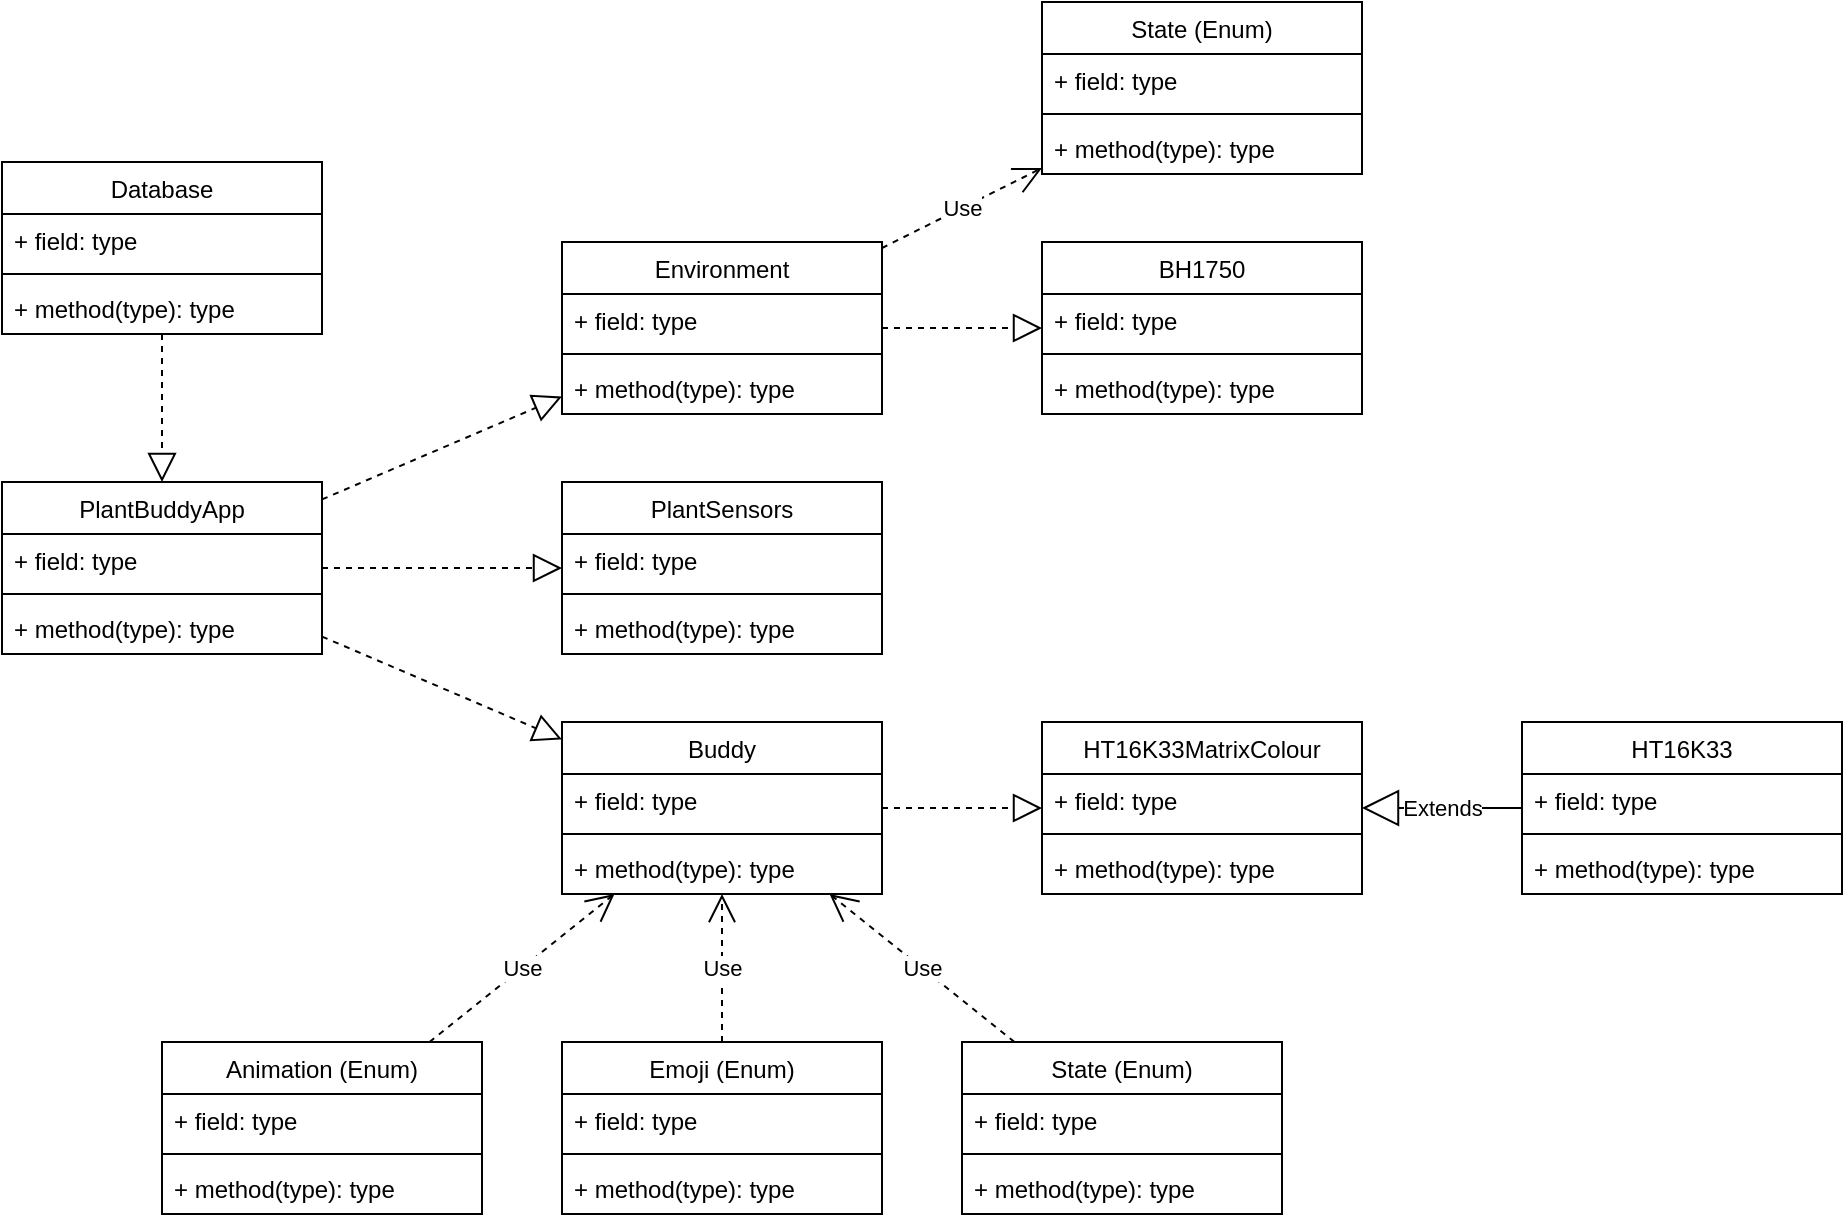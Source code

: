 <mxfile version="20.7.4" type="device"><diagram id="yFlj3Vf1Wk2NI6s_rrs1" name="Class Diagramm"><mxGraphModel dx="993" dy="1465" grid="1" gridSize="10" guides="1" tooltips="1" connect="1" arrows="1" fold="1" page="1" pageScale="1" pageWidth="1169" pageHeight="827" math="0" shadow="0"><root><mxCell id="0"/><mxCell id="1" parent="0"/><mxCell id="oRdl615JqrJiPROT5qjs-1" value="BH1750" style="swimlane;fontStyle=0;align=center;verticalAlign=top;childLayout=stackLayout;horizontal=1;startSize=26;horizontalStack=0;resizeParent=1;resizeParentMax=0;resizeLast=0;collapsible=1;marginBottom=0;" vertex="1" parent="1"><mxGeometry x="600" y="160" width="160" height="86" as="geometry"/></mxCell><mxCell id="oRdl615JqrJiPROT5qjs-2" value="+ field: type" style="text;strokeColor=none;fillColor=none;align=left;verticalAlign=top;spacingLeft=4;spacingRight=4;overflow=hidden;rotatable=0;points=[[0,0.5],[1,0.5]];portConstraint=eastwest;" vertex="1" parent="oRdl615JqrJiPROT5qjs-1"><mxGeometry y="26" width="160" height="26" as="geometry"/></mxCell><mxCell id="oRdl615JqrJiPROT5qjs-3" value="" style="line;strokeWidth=1;fillColor=none;align=left;verticalAlign=middle;spacingTop=-1;spacingLeft=3;spacingRight=3;rotatable=0;labelPosition=right;points=[];portConstraint=eastwest;strokeColor=inherit;" vertex="1" parent="oRdl615JqrJiPROT5qjs-1"><mxGeometry y="52" width="160" height="8" as="geometry"/></mxCell><mxCell id="oRdl615JqrJiPROT5qjs-4" value="+ method(type): type" style="text;strokeColor=none;fillColor=none;align=left;verticalAlign=top;spacingLeft=4;spacingRight=4;overflow=hidden;rotatable=0;points=[[0,0.5],[1,0.5]];portConstraint=eastwest;" vertex="1" parent="oRdl615JqrJiPROT5qjs-1"><mxGeometry y="60" width="160" height="26" as="geometry"/></mxCell><mxCell id="oRdl615JqrJiPROT5qjs-5" value="Buddy" style="swimlane;fontStyle=0;align=center;verticalAlign=top;childLayout=stackLayout;horizontal=1;startSize=26;horizontalStack=0;resizeParent=1;resizeParentMax=0;resizeLast=0;collapsible=1;marginBottom=0;" vertex="1" parent="1"><mxGeometry x="360" y="400" width="160" height="86" as="geometry"/></mxCell><mxCell id="oRdl615JqrJiPROT5qjs-6" value="+ field: type" style="text;strokeColor=none;fillColor=none;align=left;verticalAlign=top;spacingLeft=4;spacingRight=4;overflow=hidden;rotatable=0;points=[[0,0.5],[1,0.5]];portConstraint=eastwest;" vertex="1" parent="oRdl615JqrJiPROT5qjs-5"><mxGeometry y="26" width="160" height="26" as="geometry"/></mxCell><mxCell id="oRdl615JqrJiPROT5qjs-7" value="" style="line;strokeWidth=1;fillColor=none;align=left;verticalAlign=middle;spacingTop=-1;spacingLeft=3;spacingRight=3;rotatable=0;labelPosition=right;points=[];portConstraint=eastwest;strokeColor=inherit;" vertex="1" parent="oRdl615JqrJiPROT5qjs-5"><mxGeometry y="52" width="160" height="8" as="geometry"/></mxCell><mxCell id="oRdl615JqrJiPROT5qjs-8" value="+ method(type): type" style="text;strokeColor=none;fillColor=none;align=left;verticalAlign=top;spacingLeft=4;spacingRight=4;overflow=hidden;rotatable=0;points=[[0,0.5],[1,0.5]];portConstraint=eastwest;" vertex="1" parent="oRdl615JqrJiPROT5qjs-5"><mxGeometry y="60" width="160" height="26" as="geometry"/></mxCell><mxCell id="oRdl615JqrJiPROT5qjs-9" value="State (Enum)" style="swimlane;fontStyle=0;align=center;verticalAlign=top;childLayout=stackLayout;horizontal=1;startSize=26;horizontalStack=0;resizeParent=1;resizeParentMax=0;resizeLast=0;collapsible=1;marginBottom=0;" vertex="1" parent="1"><mxGeometry x="560" y="560" width="160" height="86" as="geometry"/></mxCell><mxCell id="oRdl615JqrJiPROT5qjs-10" value="+ field: type" style="text;strokeColor=none;fillColor=none;align=left;verticalAlign=top;spacingLeft=4;spacingRight=4;overflow=hidden;rotatable=0;points=[[0,0.5],[1,0.5]];portConstraint=eastwest;" vertex="1" parent="oRdl615JqrJiPROT5qjs-9"><mxGeometry y="26" width="160" height="26" as="geometry"/></mxCell><mxCell id="oRdl615JqrJiPROT5qjs-11" value="" style="line;strokeWidth=1;fillColor=none;align=left;verticalAlign=middle;spacingTop=-1;spacingLeft=3;spacingRight=3;rotatable=0;labelPosition=right;points=[];portConstraint=eastwest;strokeColor=inherit;" vertex="1" parent="oRdl615JqrJiPROT5qjs-9"><mxGeometry y="52" width="160" height="8" as="geometry"/></mxCell><mxCell id="oRdl615JqrJiPROT5qjs-12" value="+ method(type): type" style="text;strokeColor=none;fillColor=none;align=left;verticalAlign=top;spacingLeft=4;spacingRight=4;overflow=hidden;rotatable=0;points=[[0,0.5],[1,0.5]];portConstraint=eastwest;" vertex="1" parent="oRdl615JqrJiPROT5qjs-9"><mxGeometry y="60" width="160" height="26" as="geometry"/></mxCell><mxCell id="oRdl615JqrJiPROT5qjs-14" value="Emoji (Enum)" style="swimlane;fontStyle=0;align=center;verticalAlign=top;childLayout=stackLayout;horizontal=1;startSize=26;horizontalStack=0;resizeParent=1;resizeParentMax=0;resizeLast=0;collapsible=1;marginBottom=0;" vertex="1" parent="1"><mxGeometry x="360" y="560" width="160" height="86" as="geometry"/></mxCell><mxCell id="oRdl615JqrJiPROT5qjs-15" value="+ field: type" style="text;strokeColor=none;fillColor=none;align=left;verticalAlign=top;spacingLeft=4;spacingRight=4;overflow=hidden;rotatable=0;points=[[0,0.5],[1,0.5]];portConstraint=eastwest;" vertex="1" parent="oRdl615JqrJiPROT5qjs-14"><mxGeometry y="26" width="160" height="26" as="geometry"/></mxCell><mxCell id="oRdl615JqrJiPROT5qjs-16" value="" style="line;strokeWidth=1;fillColor=none;align=left;verticalAlign=middle;spacingTop=-1;spacingLeft=3;spacingRight=3;rotatable=0;labelPosition=right;points=[];portConstraint=eastwest;strokeColor=inherit;" vertex="1" parent="oRdl615JqrJiPROT5qjs-14"><mxGeometry y="52" width="160" height="8" as="geometry"/></mxCell><mxCell id="oRdl615JqrJiPROT5qjs-17" value="+ method(type): type" style="text;strokeColor=none;fillColor=none;align=left;verticalAlign=top;spacingLeft=4;spacingRight=4;overflow=hidden;rotatable=0;points=[[0,0.5],[1,0.5]];portConstraint=eastwest;" vertex="1" parent="oRdl615JqrJiPROT5qjs-14"><mxGeometry y="60" width="160" height="26" as="geometry"/></mxCell><mxCell id="oRdl615JqrJiPROT5qjs-18" value="Animation (Enum)" style="swimlane;fontStyle=0;align=center;verticalAlign=top;childLayout=stackLayout;horizontal=1;startSize=26;horizontalStack=0;resizeParent=1;resizeParentMax=0;resizeLast=0;collapsible=1;marginBottom=0;" vertex="1" parent="1"><mxGeometry x="160" y="560" width="160" height="86" as="geometry"/></mxCell><mxCell id="oRdl615JqrJiPROT5qjs-19" value="+ field: type" style="text;strokeColor=none;fillColor=none;align=left;verticalAlign=top;spacingLeft=4;spacingRight=4;overflow=hidden;rotatable=0;points=[[0,0.5],[1,0.5]];portConstraint=eastwest;" vertex="1" parent="oRdl615JqrJiPROT5qjs-18"><mxGeometry y="26" width="160" height="26" as="geometry"/></mxCell><mxCell id="oRdl615JqrJiPROT5qjs-20" value="" style="line;strokeWidth=1;fillColor=none;align=left;verticalAlign=middle;spacingTop=-1;spacingLeft=3;spacingRight=3;rotatable=0;labelPosition=right;points=[];portConstraint=eastwest;strokeColor=inherit;" vertex="1" parent="oRdl615JqrJiPROT5qjs-18"><mxGeometry y="52" width="160" height="8" as="geometry"/></mxCell><mxCell id="oRdl615JqrJiPROT5qjs-21" value="+ method(type): type" style="text;strokeColor=none;fillColor=none;align=left;verticalAlign=top;spacingLeft=4;spacingRight=4;overflow=hidden;rotatable=0;points=[[0,0.5],[1,0.5]];portConstraint=eastwest;" vertex="1" parent="oRdl615JqrJiPROT5qjs-18"><mxGeometry y="60" width="160" height="26" as="geometry"/></mxCell><mxCell id="oRdl615JqrJiPROT5qjs-22" value="Database" style="swimlane;fontStyle=0;align=center;verticalAlign=top;childLayout=stackLayout;horizontal=1;startSize=26;horizontalStack=0;resizeParent=1;resizeParentMax=0;resizeLast=0;collapsible=1;marginBottom=0;" vertex="1" parent="1"><mxGeometry x="80" y="120" width="160" height="86" as="geometry"/></mxCell><mxCell id="oRdl615JqrJiPROT5qjs-23" value="+ field: type" style="text;strokeColor=none;fillColor=none;align=left;verticalAlign=top;spacingLeft=4;spacingRight=4;overflow=hidden;rotatable=0;points=[[0,0.5],[1,0.5]];portConstraint=eastwest;" vertex="1" parent="oRdl615JqrJiPROT5qjs-22"><mxGeometry y="26" width="160" height="26" as="geometry"/></mxCell><mxCell id="oRdl615JqrJiPROT5qjs-24" value="" style="line;strokeWidth=1;fillColor=none;align=left;verticalAlign=middle;spacingTop=-1;spacingLeft=3;spacingRight=3;rotatable=0;labelPosition=right;points=[];portConstraint=eastwest;strokeColor=inherit;" vertex="1" parent="oRdl615JqrJiPROT5qjs-22"><mxGeometry y="52" width="160" height="8" as="geometry"/></mxCell><mxCell id="oRdl615JqrJiPROT5qjs-25" value="+ method(type): type" style="text;strokeColor=none;fillColor=none;align=left;verticalAlign=top;spacingLeft=4;spacingRight=4;overflow=hidden;rotatable=0;points=[[0,0.5],[1,0.5]];portConstraint=eastwest;" vertex="1" parent="oRdl615JqrJiPROT5qjs-22"><mxGeometry y="60" width="160" height="26" as="geometry"/></mxCell><mxCell id="oRdl615JqrJiPROT5qjs-26" value="Environment" style="swimlane;fontStyle=0;align=center;verticalAlign=top;childLayout=stackLayout;horizontal=1;startSize=26;horizontalStack=0;resizeParent=1;resizeParentMax=0;resizeLast=0;collapsible=1;marginBottom=0;" vertex="1" parent="1"><mxGeometry x="360" y="160" width="160" height="86" as="geometry"/></mxCell><mxCell id="oRdl615JqrJiPROT5qjs-27" value="+ field: type" style="text;strokeColor=none;fillColor=none;align=left;verticalAlign=top;spacingLeft=4;spacingRight=4;overflow=hidden;rotatable=0;points=[[0,0.5],[1,0.5]];portConstraint=eastwest;" vertex="1" parent="oRdl615JqrJiPROT5qjs-26"><mxGeometry y="26" width="160" height="26" as="geometry"/></mxCell><mxCell id="oRdl615JqrJiPROT5qjs-28" value="" style="line;strokeWidth=1;fillColor=none;align=left;verticalAlign=middle;spacingTop=-1;spacingLeft=3;spacingRight=3;rotatable=0;labelPosition=right;points=[];portConstraint=eastwest;strokeColor=inherit;" vertex="1" parent="oRdl615JqrJiPROT5qjs-26"><mxGeometry y="52" width="160" height="8" as="geometry"/></mxCell><mxCell id="oRdl615JqrJiPROT5qjs-29" value="+ method(type): type" style="text;strokeColor=none;fillColor=none;align=left;verticalAlign=top;spacingLeft=4;spacingRight=4;overflow=hidden;rotatable=0;points=[[0,0.5],[1,0.5]];portConstraint=eastwest;" vertex="1" parent="oRdl615JqrJiPROT5qjs-26"><mxGeometry y="60" width="160" height="26" as="geometry"/></mxCell><mxCell id="oRdl615JqrJiPROT5qjs-30" value="State (Enum)" style="swimlane;fontStyle=0;align=center;verticalAlign=top;childLayout=stackLayout;horizontal=1;startSize=26;horizontalStack=0;resizeParent=1;resizeParentMax=0;resizeLast=0;collapsible=1;marginBottom=0;" vertex="1" parent="1"><mxGeometry x="600" y="40" width="160" height="86" as="geometry"/></mxCell><mxCell id="oRdl615JqrJiPROT5qjs-31" value="+ field: type" style="text;strokeColor=none;fillColor=none;align=left;verticalAlign=top;spacingLeft=4;spacingRight=4;overflow=hidden;rotatable=0;points=[[0,0.5],[1,0.5]];portConstraint=eastwest;" vertex="1" parent="oRdl615JqrJiPROT5qjs-30"><mxGeometry y="26" width="160" height="26" as="geometry"/></mxCell><mxCell id="oRdl615JqrJiPROT5qjs-32" value="" style="line;strokeWidth=1;fillColor=none;align=left;verticalAlign=middle;spacingTop=-1;spacingLeft=3;spacingRight=3;rotatable=0;labelPosition=right;points=[];portConstraint=eastwest;strokeColor=inherit;" vertex="1" parent="oRdl615JqrJiPROT5qjs-30"><mxGeometry y="52" width="160" height="8" as="geometry"/></mxCell><mxCell id="oRdl615JqrJiPROT5qjs-33" value="+ method(type): type" style="text;strokeColor=none;fillColor=none;align=left;verticalAlign=top;spacingLeft=4;spacingRight=4;overflow=hidden;rotatable=0;points=[[0,0.5],[1,0.5]];portConstraint=eastwest;" vertex="1" parent="oRdl615JqrJiPROT5qjs-30"><mxGeometry y="60" width="160" height="26" as="geometry"/></mxCell><mxCell id="oRdl615JqrJiPROT5qjs-34" value="HT16K33" style="swimlane;fontStyle=0;align=center;verticalAlign=top;childLayout=stackLayout;horizontal=1;startSize=26;horizontalStack=0;resizeParent=1;resizeParentMax=0;resizeLast=0;collapsible=1;marginBottom=0;" vertex="1" parent="1"><mxGeometry x="840" y="400" width="160" height="86" as="geometry"/></mxCell><mxCell id="oRdl615JqrJiPROT5qjs-35" value="+ field: type" style="text;strokeColor=none;fillColor=none;align=left;verticalAlign=top;spacingLeft=4;spacingRight=4;overflow=hidden;rotatable=0;points=[[0,0.5],[1,0.5]];portConstraint=eastwest;" vertex="1" parent="oRdl615JqrJiPROT5qjs-34"><mxGeometry y="26" width="160" height="26" as="geometry"/></mxCell><mxCell id="oRdl615JqrJiPROT5qjs-36" value="" style="line;strokeWidth=1;fillColor=none;align=left;verticalAlign=middle;spacingTop=-1;spacingLeft=3;spacingRight=3;rotatable=0;labelPosition=right;points=[];portConstraint=eastwest;strokeColor=inherit;" vertex="1" parent="oRdl615JqrJiPROT5qjs-34"><mxGeometry y="52" width="160" height="8" as="geometry"/></mxCell><mxCell id="oRdl615JqrJiPROT5qjs-37" value="+ method(type): type" style="text;strokeColor=none;fillColor=none;align=left;verticalAlign=top;spacingLeft=4;spacingRight=4;overflow=hidden;rotatable=0;points=[[0,0.5],[1,0.5]];portConstraint=eastwest;" vertex="1" parent="oRdl615JqrJiPROT5qjs-34"><mxGeometry y="60" width="160" height="26" as="geometry"/></mxCell><mxCell id="oRdl615JqrJiPROT5qjs-38" value="HT16K33MatrixColour" style="swimlane;fontStyle=0;align=center;verticalAlign=top;childLayout=stackLayout;horizontal=1;startSize=26;horizontalStack=0;resizeParent=1;resizeParentMax=0;resizeLast=0;collapsible=1;marginBottom=0;" vertex="1" parent="1"><mxGeometry x="600" y="400" width="160" height="86" as="geometry"/></mxCell><mxCell id="oRdl615JqrJiPROT5qjs-39" value="+ field: type" style="text;strokeColor=none;fillColor=none;align=left;verticalAlign=top;spacingLeft=4;spacingRight=4;overflow=hidden;rotatable=0;points=[[0,0.5],[1,0.5]];portConstraint=eastwest;" vertex="1" parent="oRdl615JqrJiPROT5qjs-38"><mxGeometry y="26" width="160" height="26" as="geometry"/></mxCell><mxCell id="oRdl615JqrJiPROT5qjs-40" value="" style="line;strokeWidth=1;fillColor=none;align=left;verticalAlign=middle;spacingTop=-1;spacingLeft=3;spacingRight=3;rotatable=0;labelPosition=right;points=[];portConstraint=eastwest;strokeColor=inherit;" vertex="1" parent="oRdl615JqrJiPROT5qjs-38"><mxGeometry y="52" width="160" height="8" as="geometry"/></mxCell><mxCell id="oRdl615JqrJiPROT5qjs-41" value="+ method(type): type" style="text;strokeColor=none;fillColor=none;align=left;verticalAlign=top;spacingLeft=4;spacingRight=4;overflow=hidden;rotatable=0;points=[[0,0.5],[1,0.5]];portConstraint=eastwest;" vertex="1" parent="oRdl615JqrJiPROT5qjs-38"><mxGeometry y="60" width="160" height="26" as="geometry"/></mxCell><mxCell id="oRdl615JqrJiPROT5qjs-43" value="Extends" style="endArrow=block;endSize=16;endFill=0;html=1;rounded=0;" edge="1" parent="1" source="oRdl615JqrJiPROT5qjs-34" target="oRdl615JqrJiPROT5qjs-38"><mxGeometry width="160" relative="1" as="geometry"><mxPoint x="260" y="850" as="sourcePoint"/><mxPoint x="420" y="850" as="targetPoint"/></mxGeometry></mxCell><mxCell id="oRdl615JqrJiPROT5qjs-44" value="PlantBuddyApp" style="swimlane;fontStyle=0;align=center;verticalAlign=top;childLayout=stackLayout;horizontal=1;startSize=26;horizontalStack=0;resizeParent=1;resizeParentMax=0;resizeLast=0;collapsible=1;marginBottom=0;" vertex="1" parent="1"><mxGeometry x="80" y="280" width="160" height="86" as="geometry"/></mxCell><mxCell id="oRdl615JqrJiPROT5qjs-45" value="+ field: type" style="text;strokeColor=none;fillColor=none;align=left;verticalAlign=top;spacingLeft=4;spacingRight=4;overflow=hidden;rotatable=0;points=[[0,0.5],[1,0.5]];portConstraint=eastwest;" vertex="1" parent="oRdl615JqrJiPROT5qjs-44"><mxGeometry y="26" width="160" height="26" as="geometry"/></mxCell><mxCell id="oRdl615JqrJiPROT5qjs-46" value="" style="line;strokeWidth=1;fillColor=none;align=left;verticalAlign=middle;spacingTop=-1;spacingLeft=3;spacingRight=3;rotatable=0;labelPosition=right;points=[];portConstraint=eastwest;strokeColor=inherit;" vertex="1" parent="oRdl615JqrJiPROT5qjs-44"><mxGeometry y="52" width="160" height="8" as="geometry"/></mxCell><mxCell id="oRdl615JqrJiPROT5qjs-47" value="+ method(type): type" style="text;strokeColor=none;fillColor=none;align=left;verticalAlign=top;spacingLeft=4;spacingRight=4;overflow=hidden;rotatable=0;points=[[0,0.5],[1,0.5]];portConstraint=eastwest;" vertex="1" parent="oRdl615JqrJiPROT5qjs-44"><mxGeometry y="60" width="160" height="26" as="geometry"/></mxCell><mxCell id="oRdl615JqrJiPROT5qjs-48" value="PlantSensors" style="swimlane;fontStyle=0;align=center;verticalAlign=top;childLayout=stackLayout;horizontal=1;startSize=26;horizontalStack=0;resizeParent=1;resizeParentMax=0;resizeLast=0;collapsible=1;marginBottom=0;" vertex="1" parent="1"><mxGeometry x="360" y="280" width="160" height="86" as="geometry"/></mxCell><mxCell id="oRdl615JqrJiPROT5qjs-49" value="+ field: type" style="text;strokeColor=none;fillColor=none;align=left;verticalAlign=top;spacingLeft=4;spacingRight=4;overflow=hidden;rotatable=0;points=[[0,0.5],[1,0.5]];portConstraint=eastwest;" vertex="1" parent="oRdl615JqrJiPROT5qjs-48"><mxGeometry y="26" width="160" height="26" as="geometry"/></mxCell><mxCell id="oRdl615JqrJiPROT5qjs-50" value="" style="line;strokeWidth=1;fillColor=none;align=left;verticalAlign=middle;spacingTop=-1;spacingLeft=3;spacingRight=3;rotatable=0;labelPosition=right;points=[];portConstraint=eastwest;strokeColor=inherit;" vertex="1" parent="oRdl615JqrJiPROT5qjs-48"><mxGeometry y="52" width="160" height="8" as="geometry"/></mxCell><mxCell id="oRdl615JqrJiPROT5qjs-51" value="+ method(type): type" style="text;strokeColor=none;fillColor=none;align=left;verticalAlign=top;spacingLeft=4;spacingRight=4;overflow=hidden;rotatable=0;points=[[0,0.5],[1,0.5]];portConstraint=eastwest;" vertex="1" parent="oRdl615JqrJiPROT5qjs-48"><mxGeometry y="60" width="160" height="26" as="geometry"/></mxCell><mxCell id="oRdl615JqrJiPROT5qjs-52" value="Use" style="endArrow=open;endSize=12;dashed=1;html=1;rounded=0;" edge="1" parent="1" source="oRdl615JqrJiPROT5qjs-26" target="oRdl615JqrJiPROT5qjs-30"><mxGeometry width="160" relative="1" as="geometry"><mxPoint x="290" y="-20" as="sourcePoint"/><mxPoint x="450" y="-20" as="targetPoint"/></mxGeometry></mxCell><mxCell id="oRdl615JqrJiPROT5qjs-55" value="" style="endArrow=block;dashed=1;endFill=0;endSize=12;html=1;rounded=0;" edge="1" parent="1" source="oRdl615JqrJiPROT5qjs-5" target="oRdl615JqrJiPROT5qjs-38"><mxGeometry width="160" relative="1" as="geometry"><mxPoint x="770" y="693" as="sourcePoint"/><mxPoint x="850" y="693" as="targetPoint"/></mxGeometry></mxCell><mxCell id="oRdl615JqrJiPROT5qjs-56" value="" style="endArrow=block;dashed=1;endFill=0;endSize=12;html=1;rounded=0;" edge="1" parent="1" source="oRdl615JqrJiPROT5qjs-26" target="oRdl615JqrJiPROT5qjs-1"><mxGeometry width="160" relative="1" as="geometry"><mxPoint x="530" y="373" as="sourcePoint"/><mxPoint x="610" y="373" as="targetPoint"/></mxGeometry></mxCell><mxCell id="oRdl615JqrJiPROT5qjs-57" value="" style="endArrow=block;dashed=1;endFill=0;endSize=12;html=1;rounded=0;" edge="1" parent="1" source="oRdl615JqrJiPROT5qjs-44" target="oRdl615JqrJiPROT5qjs-26"><mxGeometry width="160" relative="1" as="geometry"><mxPoint x="530" y="213" as="sourcePoint"/><mxPoint x="610" y="213" as="targetPoint"/></mxGeometry></mxCell><mxCell id="oRdl615JqrJiPROT5qjs-58" value="" style="endArrow=block;dashed=1;endFill=0;endSize=12;html=1;rounded=0;" edge="1" parent="1" source="oRdl615JqrJiPROT5qjs-44" target="oRdl615JqrJiPROT5qjs-5"><mxGeometry width="160" relative="1" as="geometry"><mxPoint x="250" y="298.714" as="sourcePoint"/><mxPoint x="370" y="247.286" as="targetPoint"/></mxGeometry></mxCell><mxCell id="oRdl615JqrJiPROT5qjs-59" value="" style="endArrow=block;dashed=1;endFill=0;endSize=12;html=1;rounded=0;" edge="1" parent="1" source="oRdl615JqrJiPROT5qjs-44" target="oRdl615JqrJiPROT5qjs-48"><mxGeometry width="160" relative="1" as="geometry"><mxPoint x="250" y="344.429" as="sourcePoint"/><mxPoint x="370" y="361.571" as="targetPoint"/></mxGeometry></mxCell><mxCell id="oRdl615JqrJiPROT5qjs-60" value="" style="endArrow=block;dashed=1;endFill=0;endSize=12;html=1;rounded=0;" edge="1" parent="1" source="oRdl615JqrJiPROT5qjs-22" target="oRdl615JqrJiPROT5qjs-44"><mxGeometry width="160" relative="1" as="geometry"><mxPoint x="250" y="298.714" as="sourcePoint"/><mxPoint x="370" y="247.286" as="targetPoint"/></mxGeometry></mxCell><mxCell id="oRdl615JqrJiPROT5qjs-61" value="Use" style="endArrow=open;endSize=12;dashed=1;html=1;rounded=0;" edge="1" parent="1" source="oRdl615JqrJiPROT5qjs-9" target="oRdl615JqrJiPROT5qjs-5"><mxGeometry width="160" relative="1" as="geometry"><mxPoint x="80" y="60" as="sourcePoint"/><mxPoint x="160" y="20" as="targetPoint"/></mxGeometry></mxCell><mxCell id="oRdl615JqrJiPROT5qjs-62" value="Use" style="endArrow=open;endSize=12;dashed=1;html=1;rounded=0;" edge="1" parent="1" source="oRdl615JqrJiPROT5qjs-14" target="oRdl615JqrJiPROT5qjs-5"><mxGeometry width="160" relative="1" as="geometry"><mxPoint x="610" y="533" as="sourcePoint"/><mxPoint x="530" y="493" as="targetPoint"/></mxGeometry></mxCell><mxCell id="oRdl615JqrJiPROT5qjs-63" value="Use" style="endArrow=open;endSize=12;dashed=1;html=1;rounded=0;" edge="1" parent="1" source="oRdl615JqrJiPROT5qjs-18" target="oRdl615JqrJiPROT5qjs-5"><mxGeometry width="160" relative="1" as="geometry"><mxPoint x="643.091" y="630" as="sourcePoint"/><mxPoint x="496.909" y="496" as="targetPoint"/></mxGeometry></mxCell></root></mxGraphModel></diagram></mxfile>